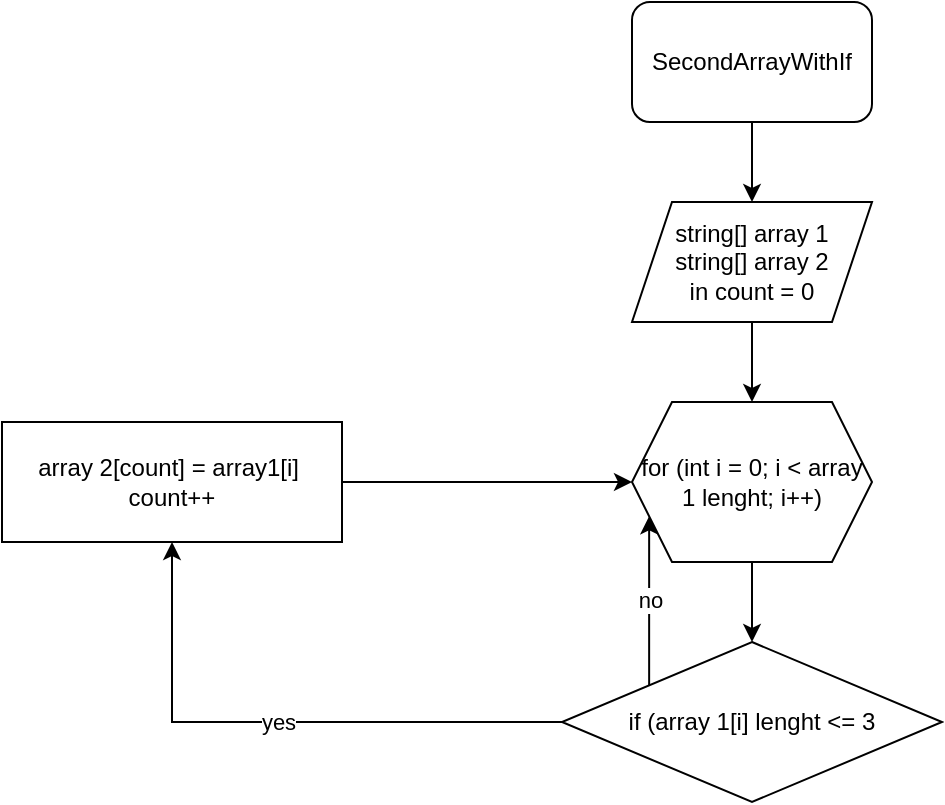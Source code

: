 <mxfile version="20.8.20" type="github"><diagram name="Страница 1" id="dwmBQOEsMY9xQCXezuC2"><mxGraphModel dx="1286" dy="454" grid="1" gridSize="10" guides="1" tooltips="1" connect="1" arrows="1" fold="1" page="1" pageScale="1" pageWidth="827" pageHeight="1169" math="0" shadow="0"><root><mxCell id="0"/><mxCell id="1" parent="0"/><mxCell id="ukDG65Yr32eblXgjaku4-4" value="" style="edgeStyle=orthogonalEdgeStyle;rounded=0;orthogonalLoop=1;jettySize=auto;html=1;" edge="1" parent="1" source="ukDG65Yr32eblXgjaku4-2" target="ukDG65Yr32eblXgjaku4-3"><mxGeometry relative="1" as="geometry"/></mxCell><mxCell id="ukDG65Yr32eblXgjaku4-2" value="SecondArrayWithIf" style="rounded=1;whiteSpace=wrap;html=1;fillColor=#FFFFFF;" vertex="1" parent="1"><mxGeometry x="465" y="40" width="120" height="60" as="geometry"/></mxCell><mxCell id="ukDG65Yr32eblXgjaku4-6" value="" style="edgeStyle=orthogonalEdgeStyle;rounded=0;orthogonalLoop=1;jettySize=auto;html=1;" edge="1" parent="1" source="ukDG65Yr32eblXgjaku4-3" target="ukDG65Yr32eblXgjaku4-5"><mxGeometry relative="1" as="geometry"/></mxCell><mxCell id="ukDG65Yr32eblXgjaku4-3" value="string[] array 1&lt;br&gt;string[] array 2&lt;br&gt;in count = 0" style="shape=parallelogram;perimeter=parallelogramPerimeter;whiteSpace=wrap;html=1;fixedSize=1;fillColor=#FFFFFF;" vertex="1" parent="1"><mxGeometry x="465" y="140" width="120" height="60" as="geometry"/></mxCell><mxCell id="ukDG65Yr32eblXgjaku4-8" value="" style="edgeStyle=orthogonalEdgeStyle;rounded=0;orthogonalLoop=1;jettySize=auto;html=1;" edge="1" parent="1" source="ukDG65Yr32eblXgjaku4-5" target="ukDG65Yr32eblXgjaku4-7"><mxGeometry relative="1" as="geometry"/></mxCell><mxCell id="ukDG65Yr32eblXgjaku4-5" value="for (int i = 0; i &amp;lt; array 1 lenght; i++)" style="shape=hexagon;perimeter=hexagonPerimeter2;whiteSpace=wrap;html=1;fixedSize=1;fillColor=#FFFFFF;" vertex="1" parent="1"><mxGeometry x="465" y="240" width="120" height="80" as="geometry"/></mxCell><mxCell id="ukDG65Yr32eblXgjaku4-11" value="yes" style="edgeStyle=orthogonalEdgeStyle;rounded=0;orthogonalLoop=1;jettySize=auto;html=1;entryX=0.5;entryY=1;entryDx=0;entryDy=0;" edge="1" parent="1" source="ukDG65Yr32eblXgjaku4-7" target="ukDG65Yr32eblXgjaku4-9"><mxGeometry relative="1" as="geometry"><mxPoint x="240" y="400" as="targetPoint"/></mxGeometry></mxCell><mxCell id="ukDG65Yr32eblXgjaku4-12" value="no" style="edgeStyle=orthogonalEdgeStyle;rounded=0;orthogonalLoop=1;jettySize=auto;html=1;entryX=0;entryY=0.75;entryDx=0;entryDy=0;" edge="1" parent="1" source="ukDG65Yr32eblXgjaku4-7" target="ukDG65Yr32eblXgjaku4-5"><mxGeometry relative="1" as="geometry"><mxPoint x="410" y="300" as="targetPoint"/><Array as="points"><mxPoint x="450" y="370"/><mxPoint x="450" y="370"/></Array></mxGeometry></mxCell><mxCell id="ukDG65Yr32eblXgjaku4-7" value="if (array 1[i] lenght &amp;lt;= 3" style="rhombus;whiteSpace=wrap;html=1;fillColor=#FFFFFF;" vertex="1" parent="1"><mxGeometry x="430" y="360" width="190" height="80" as="geometry"/></mxCell><mxCell id="ukDG65Yr32eblXgjaku4-10" style="edgeStyle=orthogonalEdgeStyle;rounded=0;orthogonalLoop=1;jettySize=auto;html=1;entryX=0;entryY=0.5;entryDx=0;entryDy=0;" edge="1" parent="1" source="ukDG65Yr32eblXgjaku4-9" target="ukDG65Yr32eblXgjaku4-5"><mxGeometry relative="1" as="geometry"/></mxCell><mxCell id="ukDG65Yr32eblXgjaku4-9" value="array 2[count] = array1[i]&amp;nbsp;&lt;br&gt;count++" style="rounded=0;whiteSpace=wrap;html=1;fillColor=#FFFFFF;" vertex="1" parent="1"><mxGeometry x="150" y="250" width="170" height="60" as="geometry"/></mxCell></root></mxGraphModel></diagram></mxfile>